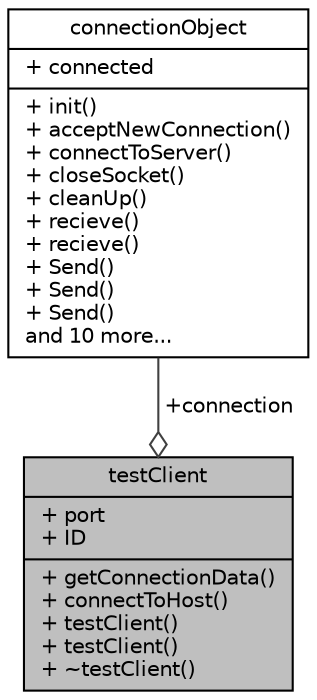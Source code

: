 digraph "testClient"
{
 // LATEX_PDF_SIZE
  edge [fontname="Helvetica",fontsize="10",labelfontname="Helvetica",labelfontsize="10"];
  node [fontname="Helvetica",fontsize="10",shape=record];
  Node1 [label="{testClient\n|+ port\l+ ID\l|+ getConnectionData()\l+ connectToHost()\l+ testClient()\l+ testClient()\l+ ~testClient()\l}",height=0.2,width=0.4,color="black", fillcolor="grey75", style="filled", fontcolor="black",tooltip=" "];
  Node2 -> Node1 [color="grey25",fontsize="10",style="solid",label=" +connection" ,arrowhead="odiamond",fontname="Helvetica"];
  Node2 [label="{connectionObject\n|+ connected\l|+ init()\l+ acceptNewConnection()\l+ connectToServer()\l+ closeSocket()\l+ cleanUp()\l+ recieve()\l+ recieve()\l+ Send()\l+ Send()\l+ Send()\land 10 more...\l}",height=0.2,width=0.4,color="black", fillcolor="white", style="filled",URL="$classconnection_object.html",tooltip="The connectionObject is a wrapper around the window SOCKET class."];
}

